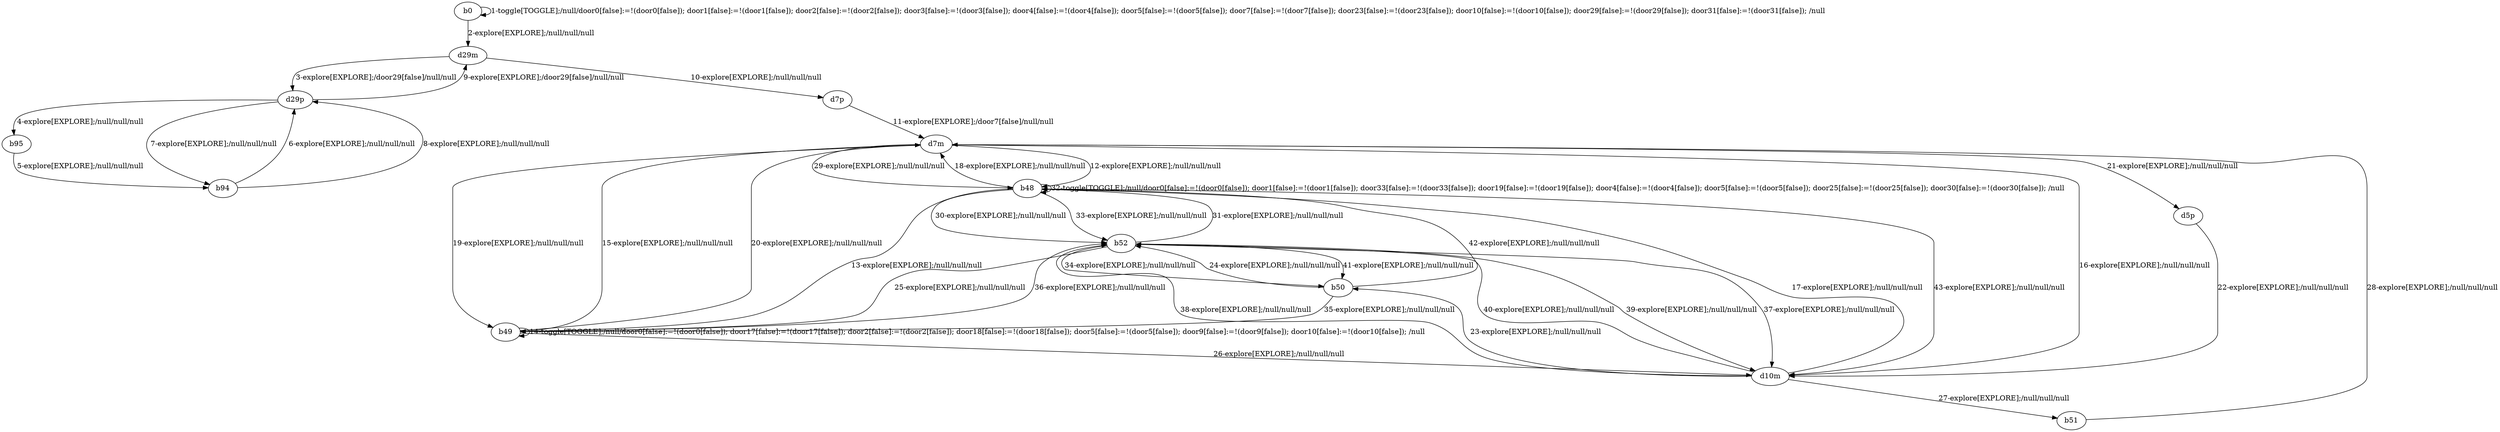 # Total number of goals covered by this test: 3
# d29p --> b94
# d29p --> d29m
# b94 --> d29p

digraph g {
"b0" -> "b0" [label = "1-toggle[TOGGLE];/null/door0[false]:=!(door0[false]); door1[false]:=!(door1[false]); door2[false]:=!(door2[false]); door3[false]:=!(door3[false]); door4[false]:=!(door4[false]); door5[false]:=!(door5[false]); door7[false]:=!(door7[false]); door23[false]:=!(door23[false]); door10[false]:=!(door10[false]); door29[false]:=!(door29[false]); door31[false]:=!(door31[false]); /null"];
"b0" -> "d29m" [label = "2-explore[EXPLORE];/null/null/null"];
"d29m" -> "d29p" [label = "3-explore[EXPLORE];/door29[false]/null/null"];
"d29p" -> "b95" [label = "4-explore[EXPLORE];/null/null/null"];
"b95" -> "b94" [label = "5-explore[EXPLORE];/null/null/null"];
"b94" -> "d29p" [label = "6-explore[EXPLORE];/null/null/null"];
"d29p" -> "b94" [label = "7-explore[EXPLORE];/null/null/null"];
"b94" -> "d29p" [label = "8-explore[EXPLORE];/null/null/null"];
"d29p" -> "d29m" [label = "9-explore[EXPLORE];/door29[false]/null/null"];
"d29m" -> "d7p" [label = "10-explore[EXPLORE];/null/null/null"];
"d7p" -> "d7m" [label = "11-explore[EXPLORE];/door7[false]/null/null"];
"d7m" -> "b48" [label = "12-explore[EXPLORE];/null/null/null"];
"b48" -> "b49" [label = "13-explore[EXPLORE];/null/null/null"];
"b49" -> "b49" [label = "14-toggle[TOGGLE];/null/door0[false]:=!(door0[false]); door17[false]:=!(door17[false]); door2[false]:=!(door2[false]); door18[false]:=!(door18[false]); door5[false]:=!(door5[false]); door9[false]:=!(door9[false]); door10[false]:=!(door10[false]); /null"];
"b49" -> "d7m" [label = "15-explore[EXPLORE];/null/null/null"];
"d7m" -> "d10m" [label = "16-explore[EXPLORE];/null/null/null"];
"d10m" -> "b48" [label = "17-explore[EXPLORE];/null/null/null"];
"b48" -> "d7m" [label = "18-explore[EXPLORE];/null/null/null"];
"d7m" -> "b49" [label = "19-explore[EXPLORE];/null/null/null"];
"b49" -> "d7m" [label = "20-explore[EXPLORE];/null/null/null"];
"d7m" -> "d5p" [label = "21-explore[EXPLORE];/null/null/null"];
"d5p" -> "d10m" [label = "22-explore[EXPLORE];/null/null/null"];
"d10m" -> "b50" [label = "23-explore[EXPLORE];/null/null/null"];
"b50" -> "b52" [label = "24-explore[EXPLORE];/null/null/null"];
"b52" -> "b49" [label = "25-explore[EXPLORE];/null/null/null"];
"b49" -> "d10m" [label = "26-explore[EXPLORE];/null/null/null"];
"d10m" -> "b51" [label = "27-explore[EXPLORE];/null/null/null"];
"b51" -> "d7m" [label = "28-explore[EXPLORE];/null/null/null"];
"d7m" -> "b48" [label = "29-explore[EXPLORE];/null/null/null"];
"b48" -> "b52" [label = "30-explore[EXPLORE];/null/null/null"];
"b52" -> "b48" [label = "31-explore[EXPLORE];/null/null/null"];
"b48" -> "b48" [label = "32-toggle[TOGGLE];/null/door0[false]:=!(door0[false]); door1[false]:=!(door1[false]); door33[false]:=!(door33[false]); door19[false]:=!(door19[false]); door4[false]:=!(door4[false]); door5[false]:=!(door5[false]); door25[false]:=!(door25[false]); door30[false]:=!(door30[false]); /null"];
"b48" -> "b52" [label = "33-explore[EXPLORE];/null/null/null"];
"b52" -> "b50" [label = "34-explore[EXPLORE];/null/null/null"];
"b50" -> "b49" [label = "35-explore[EXPLORE];/null/null/null"];
"b49" -> "b52" [label = "36-explore[EXPLORE];/null/null/null"];
"b52" -> "d10m" [label = "37-explore[EXPLORE];/null/null/null"];
"d10m" -> "b52" [label = "38-explore[EXPLORE];/null/null/null"];
"b52" -> "d10m" [label = "39-explore[EXPLORE];/null/null/null"];
"d10m" -> "b52" [label = "40-explore[EXPLORE];/null/null/null"];
"b52" -> "b50" [label = "41-explore[EXPLORE];/null/null/null"];
"b50" -> "b48" [label = "42-explore[EXPLORE];/null/null/null"];
"b48" -> "d10m" [label = "43-explore[EXPLORE];/null/null/null"];
}